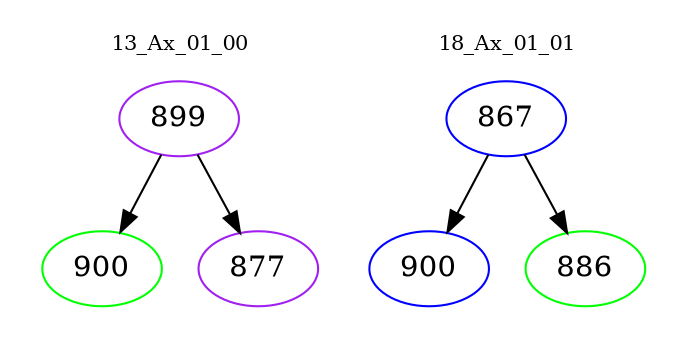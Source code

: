 digraph{
subgraph cluster_0 {
color = white
label = "13_Ax_01_00";
fontsize=10;
T0_899 [label="899", color="purple"]
T0_899 -> T0_900 [color="black"]
T0_900 [label="900", color="green"]
T0_899 -> T0_877 [color="black"]
T0_877 [label="877", color="purple"]
}
subgraph cluster_1 {
color = white
label = "18_Ax_01_01";
fontsize=10;
T1_867 [label="867", color="blue"]
T1_867 -> T1_900 [color="black"]
T1_900 [label="900", color="blue"]
T1_867 -> T1_886 [color="black"]
T1_886 [label="886", color="green"]
}
}
